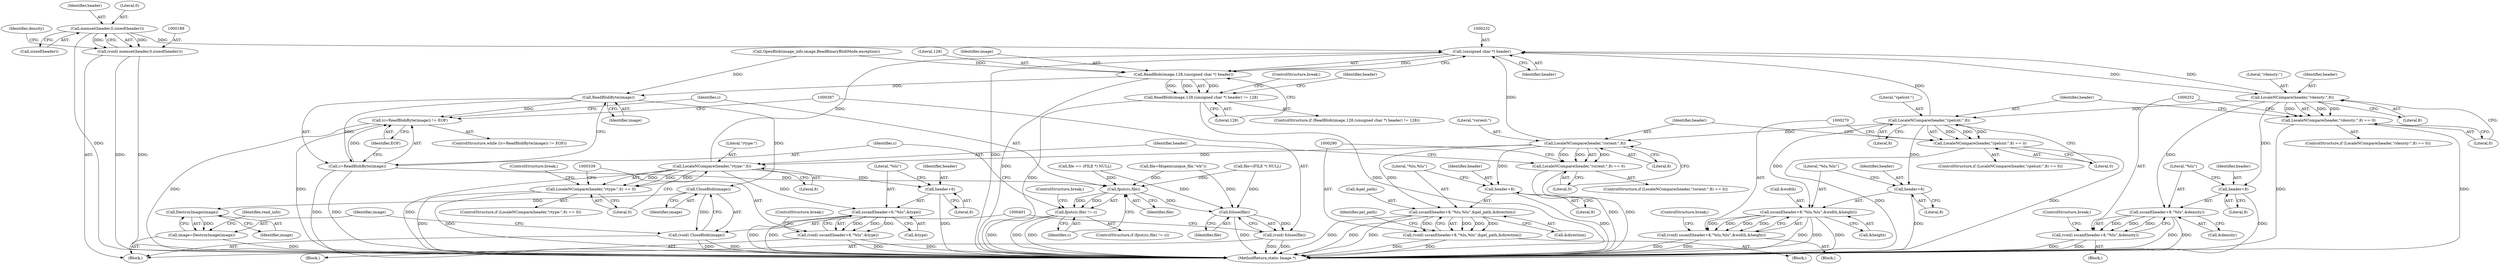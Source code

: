 digraph "0_ImageMagick_6b6bff054d569a77973f2140c0e86366e6168a6c@API" {
"1000190" [label="(Call,memset(header,0,sizeof(header)))"];
"1000188" [label="(Call,(void) memset(header,0,sizeof(header)))"];
"1000231" [label="(Call,(unsigned char *) header)"];
"1000228" [label="(Call,ReadBlob(image,128,(unsigned char *) header))"];
"1000227" [label="(Call,ReadBlob(image,128,(unsigned char *) header) != 128)"];
"1000386" [label="(Call,ReadBlobByte(image))"];
"1000383" [label="(Call,(c=ReadBlobByte(image)) != EOF)"];
"1000384" [label="(Call,c=ReadBlobByte(image))"];
"1000391" [label="(Call,fputc(c,file))"];
"1000390" [label="(Call,fputc(c,file) != c)"];
"1000398" [label="(Call,fclose(file))"];
"1000396" [label="(Call,(void) fclose(file))"];
"1000402" [label="(Call,CloseBlob(image))"];
"1000400" [label="(Call,(void) CloseBlob(image))"];
"1000406" [label="(Call,DestroyImage(image))"];
"1000404" [label="(Call,image=DestroyImage(image))"];
"1000245" [label="(Call,LocaleNCompare(header,\"rdensty:\",8))"];
"1000244" [label="(Call,LocaleNCompare(header,\"rdensty:\",8) == 0)"];
"1000253" [label="(Call,sscanf(header+8,\"%lu\",&density))"];
"1000251" [label="(Call,(void) sscanf(header+8,\"%lu\",&density))"];
"1000254" [label="(Call,header+8)"];
"1000263" [label="(Call,LocaleNCompare(header,\"rpelcnt:\",8))"];
"1000262" [label="(Call,LocaleNCompare(header,\"rpelcnt:\",8) == 0)"];
"1000271" [label="(Call,sscanf(header+8,\"%lu,%lu\",&width,&height))"];
"1000269" [label="(Call,(void) sscanf(header+8,\"%lu,%lu\",&width,&height))"];
"1000272" [label="(Call,header+8)"];
"1000283" [label="(Call,LocaleNCompare(header,\"rorient:\",8))"];
"1000282" [label="(Call,LocaleNCompare(header,\"rorient:\",8) == 0)"];
"1000291" [label="(Call,sscanf(header+8,\"%lu,%lu\",&pel_path,&direction))"];
"1000289" [label="(Call,(void) sscanf(header+8,\"%lu,%lu\",&pel_path,&direction))"];
"1000292" [label="(Call,header+8)"];
"1000332" [label="(Call,LocaleNCompare(header,\"rtype:\",6))"];
"1000331" [label="(Call,LocaleNCompare(header,\"rtype:\",6) == 0)"];
"1000340" [label="(Call,sscanf(header+6,\"%lu\",&type))"];
"1000338" [label="(Call,(void) sscanf(header+6,\"%lu\",&type))"];
"1000341" [label="(Call,header+6)"];
"1000298" [label="(Call,&direction)"];
"1000227" [label="(Call,ReadBlob(image,128,(unsigned char *) header) != 128)"];
"1000385" [label="(Identifier,c)"];
"1000273" [label="(Identifier,header)"];
"1000193" [label="(Call,sizeof(header))"];
"1000340" [label="(Call,sscanf(header+6,\"%lu\",&type))"];
"1000272" [label="(Call,header+8)"];
"1000230" [label="(Literal,128)"];
"1000275" [label="(Literal,\"%lu,%lu\")"];
"1000345" [label="(Call,&type)"];
"1000235" [label="(ControlStructure,break;)"];
"1000247" [label="(Literal,\"rdensty:\")"];
"1000341" [label="(Call,header+6)"];
"1000343" [label="(Literal,6)"];
"1000404" [label="(Call,image=DestroyImage(image))"];
"1000389" [label="(ControlStructure,if (fputc(c,file) != c))"];
"1000255" [label="(Identifier,header)"];
"1000190" [label="(Call,memset(header,0,sizeof(header)))"];
"1000402" [label="(Call,CloseBlob(image))"];
"1000383" [label="(Call,(c=ReadBlobByte(image)) != EOF)"];
"1000294" [label="(Literal,8)"];
"1000284" [label="(Identifier,header)"];
"1000394" [label="(Identifier,c)"];
"1000388" [label="(Identifier,EOF)"];
"1000263" [label="(Call,LocaleNCompare(header,\"rpelcnt:\",8))"];
"1000390" [label="(Call,fputc(c,file) != c)"];
"1000515" [label="(MethodReturn,static Image *)"];
"1000338" [label="(Call,(void) sscanf(header+6,\"%lu\",&type))"];
"1000260" [label="(ControlStructure,break;)"];
"1000285" [label="(Literal,\"rorient:\")"];
"1000245" [label="(Call,LocaleNCompare(header,\"rdensty:\",8))"];
"1000396" [label="(Call,(void) fclose(file))"];
"1000262" [label="(Call,LocaleNCompare(header,\"rpelcnt:\",8) == 0)"];
"1000196" [label="(Identifier,density)"];
"1000261" [label="(ControlStructure,if (LocaleNCompare(header,\"rpelcnt:\",8) == 0))"];
"1000191" [label="(Identifier,header)"];
"1000296" [label="(Call,&pel_path)"];
"1000281" [label="(ControlStructure,if (LocaleNCompare(header,\"rorient:\",8) == 0))"];
"1000295" [label="(Literal,\"%lu,%lu\")"];
"1000282" [label="(Call,LocaleNCompare(header,\"rorient:\",8) == 0)"];
"1000403" [label="(Identifier,image)"];
"1000334" [label="(Literal,\"rtype:\")"];
"1000170" [label="(Call,OpenBlob(image_info,image,ReadBinaryBlobMode,exception))"];
"1000192" [label="(Literal,0)"];
"1000251" [label="(Call,(void) sscanf(header+8,\"%lu\",&density))"];
"1000264" [label="(Identifier,header)"];
"1000256" [label="(Literal,8)"];
"1000349" [label="(Call,file=(FILE *) NULL)"];
"1000249" [label="(Literal,0)"];
"1000330" [label="(ControlStructure,if (LocaleNCompare(header,\"rtype:\",6) == 0))"];
"1000278" [label="(Call,&height)"];
"1000258" [label="(Call,&density)"];
"1000387" [label="(Identifier,image)"];
"1000288" [label="(Block,)"];
"1000344" [label="(Literal,\"%lu\")"];
"1000347" [label="(ControlStructure,break;)"];
"1000268" [label="(Block,)"];
"1000228" [label="(Call,ReadBlob(image,128,(unsigned char *) header))"];
"1000374" [label="(Call,file == (FILE *) NULL)"];
"1000283" [label="(Call,LocaleNCompare(header,\"rorient:\",8))"];
"1000332" [label="(Call,LocaleNCompare(header,\"rtype:\",6))"];
"1000229" [label="(Identifier,image)"];
"1000405" [label="(Identifier,image)"];
"1000246" [label="(Identifier,header)"];
"1000243" [label="(ControlStructure,if (LocaleNCompare(header,\"rdensty:\",8) == 0))"];
"1000391" [label="(Call,fputc(c,file))"];
"1000248" [label="(Literal,8)"];
"1000231" [label="(Call,(unsigned char *) header)"];
"1000302" [label="(Identifier,pel_path)"];
"1000238" [label="(Identifier,header)"];
"1000336" [label="(Literal,0)"];
"1000342" [label="(Identifier,header)"];
"1000337" [label="(Block,)"];
"1000398" [label="(Call,fclose(file))"];
"1000386" [label="(Call,ReadBlobByte(image))"];
"1000280" [label="(ControlStructure,break;)"];
"1000257" [label="(Literal,\"%lu\")"];
"1000267" [label="(Literal,0)"];
"1000384" [label="(Call,c=ReadBlobByte(image))"];
"1000406" [label="(Call,DestroyImage(image))"];
"1000233" [label="(Identifier,header)"];
"1000106" [label="(Block,)"];
"1000392" [label="(Identifier,c)"];
"1000271" [label="(Call,sscanf(header+8,\"%lu,%lu\",&width,&height))"];
"1000266" [label="(Literal,8)"];
"1000292" [label="(Call,header+8)"];
"1000286" [label="(Literal,8)"];
"1000333" [label="(Identifier,header)"];
"1000226" [label="(ControlStructure,if (ReadBlob(image,128,(unsigned char *) header) != 128))"];
"1000274" [label="(Literal,8)"];
"1000393" [label="(Identifier,file)"];
"1000289" [label="(Call,(void) sscanf(header+8,\"%lu,%lu\",&pel_path,&direction))"];
"1000399" [label="(Identifier,file)"];
"1000188" [label="(Call,(void) memset(header,0,sizeof(header)))"];
"1000234" [label="(Literal,128)"];
"1000409" [label="(Identifier,read_info)"];
"1000276" [label="(Call,&width)"];
"1000287" [label="(Literal,0)"];
"1000293" [label="(Identifier,header)"];
"1000382" [label="(ControlStructure,while ((c=ReadBlobByte(image)) != EOF))"];
"1000291" [label="(Call,sscanf(header+8,\"%lu,%lu\",&pel_path,&direction))"];
"1000331" [label="(Call,LocaleNCompare(header,\"rtype:\",6) == 0)"];
"1000244" [label="(Call,LocaleNCompare(header,\"rdensty:\",8) == 0)"];
"1000253" [label="(Call,sscanf(header+8,\"%lu\",&density))"];
"1000363" [label="(Call,file=fdopen(unique_file,\"wb\"))"];
"1000395" [label="(ControlStructure,break;)"];
"1000250" [label="(Block,)"];
"1000400" [label="(Call,(void) CloseBlob(image))"];
"1000407" [label="(Identifier,image)"];
"1000269" [label="(Call,(void) sscanf(header+8,\"%lu,%lu\",&width,&height))"];
"1000254" [label="(Call,header+8)"];
"1000265" [label="(Literal,\"rpelcnt:\")"];
"1000335" [label="(Literal,6)"];
"1000348" [label="(ControlStructure,break;)"];
"1000190" -> "1000188"  [label="AST: "];
"1000190" -> "1000193"  [label="CFG: "];
"1000191" -> "1000190"  [label="AST: "];
"1000192" -> "1000190"  [label="AST: "];
"1000193" -> "1000190"  [label="AST: "];
"1000188" -> "1000190"  [label="CFG: "];
"1000190" -> "1000515"  [label="DDG: "];
"1000190" -> "1000188"  [label="DDG: "];
"1000190" -> "1000188"  [label="DDG: "];
"1000190" -> "1000231"  [label="DDG: "];
"1000188" -> "1000106"  [label="AST: "];
"1000189" -> "1000188"  [label="AST: "];
"1000196" -> "1000188"  [label="CFG: "];
"1000188" -> "1000515"  [label="DDG: "];
"1000188" -> "1000515"  [label="DDG: "];
"1000231" -> "1000228"  [label="AST: "];
"1000231" -> "1000233"  [label="CFG: "];
"1000232" -> "1000231"  [label="AST: "];
"1000233" -> "1000231"  [label="AST: "];
"1000228" -> "1000231"  [label="CFG: "];
"1000231" -> "1000515"  [label="DDG: "];
"1000231" -> "1000228"  [label="DDG: "];
"1000332" -> "1000231"  [label="DDG: "];
"1000283" -> "1000231"  [label="DDG: "];
"1000245" -> "1000231"  [label="DDG: "];
"1000263" -> "1000231"  [label="DDG: "];
"1000231" -> "1000245"  [label="DDG: "];
"1000228" -> "1000227"  [label="AST: "];
"1000229" -> "1000228"  [label="AST: "];
"1000230" -> "1000228"  [label="AST: "];
"1000234" -> "1000228"  [label="CFG: "];
"1000228" -> "1000515"  [label="DDG: "];
"1000228" -> "1000227"  [label="DDG: "];
"1000228" -> "1000227"  [label="DDG: "];
"1000228" -> "1000227"  [label="DDG: "];
"1000170" -> "1000228"  [label="DDG: "];
"1000228" -> "1000386"  [label="DDG: "];
"1000227" -> "1000226"  [label="AST: "];
"1000227" -> "1000234"  [label="CFG: "];
"1000234" -> "1000227"  [label="AST: "];
"1000235" -> "1000227"  [label="CFG: "];
"1000238" -> "1000227"  [label="CFG: "];
"1000227" -> "1000515"  [label="DDG: "];
"1000227" -> "1000515"  [label="DDG: "];
"1000386" -> "1000384"  [label="AST: "];
"1000386" -> "1000387"  [label="CFG: "];
"1000387" -> "1000386"  [label="AST: "];
"1000384" -> "1000386"  [label="CFG: "];
"1000386" -> "1000383"  [label="DDG: "];
"1000386" -> "1000384"  [label="DDG: "];
"1000170" -> "1000386"  [label="DDG: "];
"1000386" -> "1000402"  [label="DDG: "];
"1000383" -> "1000382"  [label="AST: "];
"1000383" -> "1000388"  [label="CFG: "];
"1000384" -> "1000383"  [label="AST: "];
"1000388" -> "1000383"  [label="AST: "];
"1000392" -> "1000383"  [label="CFG: "];
"1000397" -> "1000383"  [label="CFG: "];
"1000383" -> "1000515"  [label="DDG: "];
"1000383" -> "1000515"  [label="DDG: "];
"1000384" -> "1000383"  [label="DDG: "];
"1000385" -> "1000384"  [label="AST: "];
"1000388" -> "1000384"  [label="CFG: "];
"1000384" -> "1000515"  [label="DDG: "];
"1000384" -> "1000515"  [label="DDG: "];
"1000384" -> "1000391"  [label="DDG: "];
"1000391" -> "1000390"  [label="AST: "];
"1000391" -> "1000393"  [label="CFG: "];
"1000392" -> "1000391"  [label="AST: "];
"1000393" -> "1000391"  [label="AST: "];
"1000394" -> "1000391"  [label="CFG: "];
"1000391" -> "1000390"  [label="DDG: "];
"1000391" -> "1000390"  [label="DDG: "];
"1000374" -> "1000391"  [label="DDG: "];
"1000363" -> "1000391"  [label="DDG: "];
"1000349" -> "1000391"  [label="DDG: "];
"1000391" -> "1000398"  [label="DDG: "];
"1000390" -> "1000389"  [label="AST: "];
"1000390" -> "1000394"  [label="CFG: "];
"1000394" -> "1000390"  [label="AST: "];
"1000385" -> "1000390"  [label="CFG: "];
"1000395" -> "1000390"  [label="CFG: "];
"1000390" -> "1000515"  [label="DDG: "];
"1000390" -> "1000515"  [label="DDG: "];
"1000390" -> "1000515"  [label="DDG: "];
"1000398" -> "1000396"  [label="AST: "];
"1000398" -> "1000399"  [label="CFG: "];
"1000399" -> "1000398"  [label="AST: "];
"1000396" -> "1000398"  [label="CFG: "];
"1000398" -> "1000515"  [label="DDG: "];
"1000398" -> "1000396"  [label="DDG: "];
"1000374" -> "1000398"  [label="DDG: "];
"1000363" -> "1000398"  [label="DDG: "];
"1000349" -> "1000398"  [label="DDG: "];
"1000396" -> "1000106"  [label="AST: "];
"1000397" -> "1000396"  [label="AST: "];
"1000401" -> "1000396"  [label="CFG: "];
"1000396" -> "1000515"  [label="DDG: "];
"1000396" -> "1000515"  [label="DDG: "];
"1000402" -> "1000400"  [label="AST: "];
"1000402" -> "1000403"  [label="CFG: "];
"1000403" -> "1000402"  [label="AST: "];
"1000400" -> "1000402"  [label="CFG: "];
"1000402" -> "1000400"  [label="DDG: "];
"1000402" -> "1000406"  [label="DDG: "];
"1000400" -> "1000106"  [label="AST: "];
"1000401" -> "1000400"  [label="AST: "];
"1000405" -> "1000400"  [label="CFG: "];
"1000400" -> "1000515"  [label="DDG: "];
"1000400" -> "1000515"  [label="DDG: "];
"1000406" -> "1000404"  [label="AST: "];
"1000406" -> "1000407"  [label="CFG: "];
"1000407" -> "1000406"  [label="AST: "];
"1000404" -> "1000406"  [label="CFG: "];
"1000406" -> "1000404"  [label="DDG: "];
"1000404" -> "1000106"  [label="AST: "];
"1000405" -> "1000404"  [label="AST: "];
"1000409" -> "1000404"  [label="CFG: "];
"1000404" -> "1000515"  [label="DDG: "];
"1000245" -> "1000244"  [label="AST: "];
"1000245" -> "1000248"  [label="CFG: "];
"1000246" -> "1000245"  [label="AST: "];
"1000247" -> "1000245"  [label="AST: "];
"1000248" -> "1000245"  [label="AST: "];
"1000249" -> "1000245"  [label="CFG: "];
"1000245" -> "1000244"  [label="DDG: "];
"1000245" -> "1000244"  [label="DDG: "];
"1000245" -> "1000244"  [label="DDG: "];
"1000245" -> "1000253"  [label="DDG: "];
"1000245" -> "1000254"  [label="DDG: "];
"1000245" -> "1000263"  [label="DDG: "];
"1000244" -> "1000243"  [label="AST: "];
"1000244" -> "1000249"  [label="CFG: "];
"1000249" -> "1000244"  [label="AST: "];
"1000252" -> "1000244"  [label="CFG: "];
"1000264" -> "1000244"  [label="CFG: "];
"1000244" -> "1000515"  [label="DDG: "];
"1000244" -> "1000515"  [label="DDG: "];
"1000253" -> "1000251"  [label="AST: "];
"1000253" -> "1000258"  [label="CFG: "];
"1000254" -> "1000253"  [label="AST: "];
"1000257" -> "1000253"  [label="AST: "];
"1000258" -> "1000253"  [label="AST: "];
"1000251" -> "1000253"  [label="CFG: "];
"1000253" -> "1000515"  [label="DDG: "];
"1000253" -> "1000515"  [label="DDG: "];
"1000253" -> "1000251"  [label="DDG: "];
"1000253" -> "1000251"  [label="DDG: "];
"1000253" -> "1000251"  [label="DDG: "];
"1000251" -> "1000250"  [label="AST: "];
"1000252" -> "1000251"  [label="AST: "];
"1000260" -> "1000251"  [label="CFG: "];
"1000251" -> "1000515"  [label="DDG: "];
"1000251" -> "1000515"  [label="DDG: "];
"1000254" -> "1000256"  [label="CFG: "];
"1000255" -> "1000254"  [label="AST: "];
"1000256" -> "1000254"  [label="AST: "];
"1000257" -> "1000254"  [label="CFG: "];
"1000254" -> "1000515"  [label="DDG: "];
"1000263" -> "1000262"  [label="AST: "];
"1000263" -> "1000266"  [label="CFG: "];
"1000264" -> "1000263"  [label="AST: "];
"1000265" -> "1000263"  [label="AST: "];
"1000266" -> "1000263"  [label="AST: "];
"1000267" -> "1000263"  [label="CFG: "];
"1000263" -> "1000262"  [label="DDG: "];
"1000263" -> "1000262"  [label="DDG: "];
"1000263" -> "1000262"  [label="DDG: "];
"1000263" -> "1000271"  [label="DDG: "];
"1000263" -> "1000272"  [label="DDG: "];
"1000263" -> "1000283"  [label="DDG: "];
"1000262" -> "1000261"  [label="AST: "];
"1000262" -> "1000267"  [label="CFG: "];
"1000267" -> "1000262"  [label="AST: "];
"1000270" -> "1000262"  [label="CFG: "];
"1000284" -> "1000262"  [label="CFG: "];
"1000262" -> "1000515"  [label="DDG: "];
"1000262" -> "1000515"  [label="DDG: "];
"1000271" -> "1000269"  [label="AST: "];
"1000271" -> "1000278"  [label="CFG: "];
"1000272" -> "1000271"  [label="AST: "];
"1000275" -> "1000271"  [label="AST: "];
"1000276" -> "1000271"  [label="AST: "];
"1000278" -> "1000271"  [label="AST: "];
"1000269" -> "1000271"  [label="CFG: "];
"1000271" -> "1000515"  [label="DDG: "];
"1000271" -> "1000515"  [label="DDG: "];
"1000271" -> "1000515"  [label="DDG: "];
"1000271" -> "1000269"  [label="DDG: "];
"1000271" -> "1000269"  [label="DDG: "];
"1000271" -> "1000269"  [label="DDG: "];
"1000271" -> "1000269"  [label="DDG: "];
"1000269" -> "1000268"  [label="AST: "];
"1000270" -> "1000269"  [label="AST: "];
"1000280" -> "1000269"  [label="CFG: "];
"1000269" -> "1000515"  [label="DDG: "];
"1000269" -> "1000515"  [label="DDG: "];
"1000272" -> "1000274"  [label="CFG: "];
"1000273" -> "1000272"  [label="AST: "];
"1000274" -> "1000272"  [label="AST: "];
"1000275" -> "1000272"  [label="CFG: "];
"1000272" -> "1000515"  [label="DDG: "];
"1000283" -> "1000282"  [label="AST: "];
"1000283" -> "1000286"  [label="CFG: "];
"1000284" -> "1000283"  [label="AST: "];
"1000285" -> "1000283"  [label="AST: "];
"1000286" -> "1000283"  [label="AST: "];
"1000287" -> "1000283"  [label="CFG: "];
"1000283" -> "1000282"  [label="DDG: "];
"1000283" -> "1000282"  [label="DDG: "];
"1000283" -> "1000282"  [label="DDG: "];
"1000283" -> "1000291"  [label="DDG: "];
"1000283" -> "1000292"  [label="DDG: "];
"1000283" -> "1000332"  [label="DDG: "];
"1000282" -> "1000281"  [label="AST: "];
"1000282" -> "1000287"  [label="CFG: "];
"1000287" -> "1000282"  [label="AST: "];
"1000290" -> "1000282"  [label="CFG: "];
"1000333" -> "1000282"  [label="CFG: "];
"1000282" -> "1000515"  [label="DDG: "];
"1000282" -> "1000515"  [label="DDG: "];
"1000291" -> "1000289"  [label="AST: "];
"1000291" -> "1000298"  [label="CFG: "];
"1000292" -> "1000291"  [label="AST: "];
"1000295" -> "1000291"  [label="AST: "];
"1000296" -> "1000291"  [label="AST: "];
"1000298" -> "1000291"  [label="AST: "];
"1000289" -> "1000291"  [label="CFG: "];
"1000291" -> "1000515"  [label="DDG: "];
"1000291" -> "1000515"  [label="DDG: "];
"1000291" -> "1000515"  [label="DDG: "];
"1000291" -> "1000289"  [label="DDG: "];
"1000291" -> "1000289"  [label="DDG: "];
"1000291" -> "1000289"  [label="DDG: "];
"1000291" -> "1000289"  [label="DDG: "];
"1000289" -> "1000288"  [label="AST: "];
"1000290" -> "1000289"  [label="AST: "];
"1000302" -> "1000289"  [label="CFG: "];
"1000289" -> "1000515"  [label="DDG: "];
"1000289" -> "1000515"  [label="DDG: "];
"1000292" -> "1000294"  [label="CFG: "];
"1000293" -> "1000292"  [label="AST: "];
"1000294" -> "1000292"  [label="AST: "];
"1000295" -> "1000292"  [label="CFG: "];
"1000292" -> "1000515"  [label="DDG: "];
"1000332" -> "1000331"  [label="AST: "];
"1000332" -> "1000335"  [label="CFG: "];
"1000333" -> "1000332"  [label="AST: "];
"1000334" -> "1000332"  [label="AST: "];
"1000335" -> "1000332"  [label="AST: "];
"1000336" -> "1000332"  [label="CFG: "];
"1000332" -> "1000515"  [label="DDG: "];
"1000332" -> "1000331"  [label="DDG: "];
"1000332" -> "1000331"  [label="DDG: "];
"1000332" -> "1000331"  [label="DDG: "];
"1000332" -> "1000340"  [label="DDG: "];
"1000332" -> "1000341"  [label="DDG: "];
"1000331" -> "1000330"  [label="AST: "];
"1000331" -> "1000336"  [label="CFG: "];
"1000336" -> "1000331"  [label="AST: "];
"1000339" -> "1000331"  [label="CFG: "];
"1000348" -> "1000331"  [label="CFG: "];
"1000331" -> "1000515"  [label="DDG: "];
"1000331" -> "1000515"  [label="DDG: "];
"1000340" -> "1000338"  [label="AST: "];
"1000340" -> "1000345"  [label="CFG: "];
"1000341" -> "1000340"  [label="AST: "];
"1000344" -> "1000340"  [label="AST: "];
"1000345" -> "1000340"  [label="AST: "];
"1000338" -> "1000340"  [label="CFG: "];
"1000340" -> "1000515"  [label="DDG: "];
"1000340" -> "1000515"  [label="DDG: "];
"1000340" -> "1000338"  [label="DDG: "];
"1000340" -> "1000338"  [label="DDG: "];
"1000340" -> "1000338"  [label="DDG: "];
"1000338" -> "1000337"  [label="AST: "];
"1000339" -> "1000338"  [label="AST: "];
"1000347" -> "1000338"  [label="CFG: "];
"1000338" -> "1000515"  [label="DDG: "];
"1000338" -> "1000515"  [label="DDG: "];
"1000341" -> "1000343"  [label="CFG: "];
"1000342" -> "1000341"  [label="AST: "];
"1000343" -> "1000341"  [label="AST: "];
"1000344" -> "1000341"  [label="CFG: "];
"1000341" -> "1000515"  [label="DDG: "];
}
